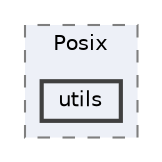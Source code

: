 digraph "D:/Projects/Raspberrypi_pico/pico_freertos_final/freertos_pico2/pico_freertos/FreeRTOS-Kernel/portable/ThirdParty/GCC/Posix/utils"
{
 // LATEX_PDF_SIZE
  bgcolor="transparent";
  edge [fontname=Helvetica,fontsize=10,labelfontname=Helvetica,labelfontsize=10];
  node [fontname=Helvetica,fontsize=10,shape=box,height=0.2,width=0.4];
  compound=true
  subgraph clusterdir_e127f6080814ba924bcff958b7219974 {
    graph [ bgcolor="#edf0f7", pencolor="grey50", label="Posix", fontname=Helvetica,fontsize=10 style="filled,dashed", URL="dir_e127f6080814ba924bcff958b7219974.html",tooltip=""]
  dir_d6353c319ceab15e9cb35b56fabe9559 [label="utils", fillcolor="#edf0f7", color="grey25", style="filled,bold", URL="dir_d6353c319ceab15e9cb35b56fabe9559.html",tooltip=""];
  }
}
